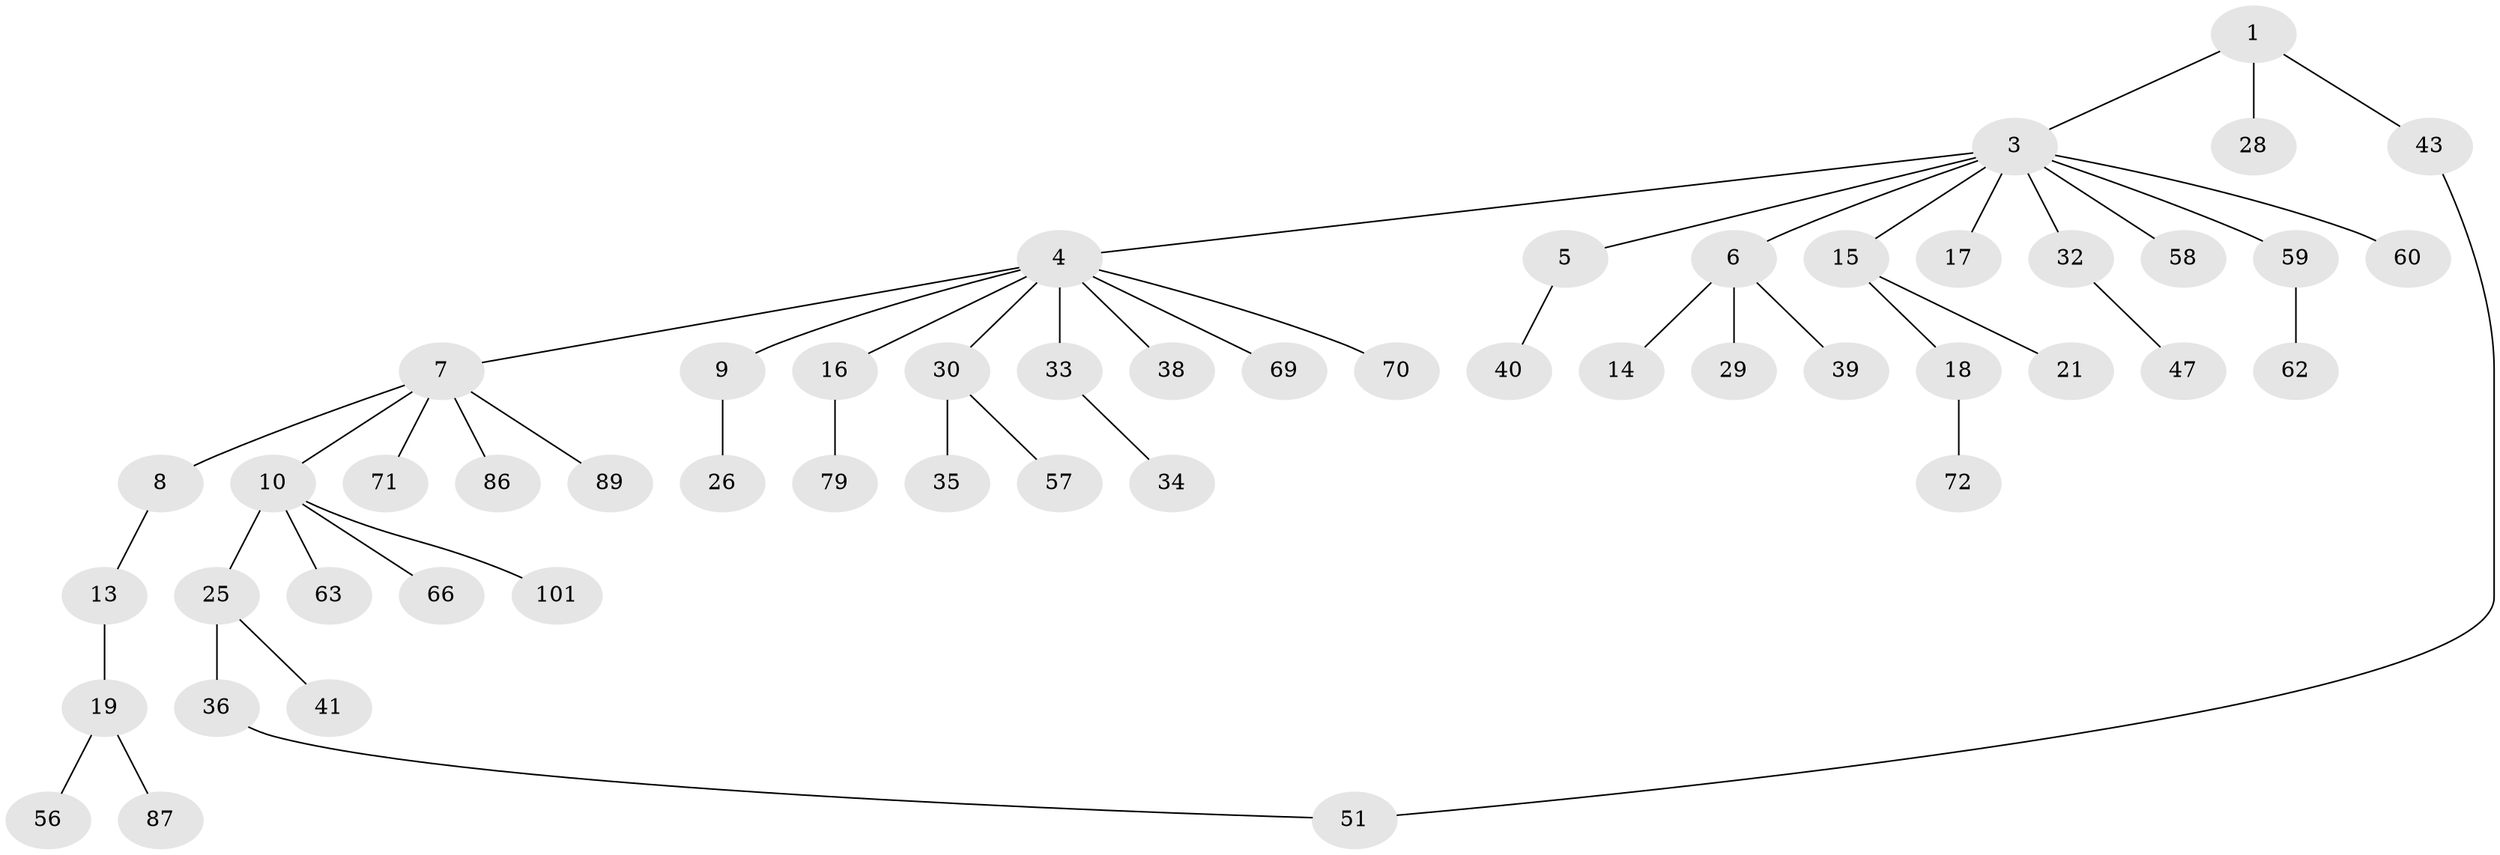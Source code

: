 // original degree distribution, {3: 0.1650485436893204, 7: 0.009708737864077669, 9: 0.009708737864077669, 5: 0.009708737864077669, 6: 0.009708737864077669, 2: 0.27184466019417475, 4: 0.05825242718446602, 1: 0.46601941747572817}
// Generated by graph-tools (version 1.1) at 2025/17/03/04/25 18:17:05]
// undirected, 51 vertices, 51 edges
graph export_dot {
graph [start="1"]
  node [color=gray90,style=filled];
  1 [super="+2+49"];
  3 [super="+11"];
  4 [super="+31"];
  5 [super="+27"];
  6 [super="+20"];
  7;
  8;
  9 [super="+95"];
  10 [super="+23"];
  13 [super="+46+65"];
  14 [super="+61"];
  15;
  16 [super="+22"];
  17;
  18;
  19 [super="+67+55"];
  21 [super="+91"];
  25;
  26 [super="+77"];
  28 [super="+48"];
  29;
  30;
  32 [super="+73"];
  33 [super="+42"];
  34;
  35;
  36 [super="+54"];
  38 [super="+68"];
  39 [super="+78"];
  40;
  41 [super="+53"];
  43 [super="+45+103+75"];
  47;
  51;
  56;
  57;
  58 [super="+88"];
  59;
  60 [super="+84"];
  62 [super="+80"];
  63;
  66 [super="+85"];
  69 [super="+83"];
  70;
  71;
  72 [super="+82"];
  79 [super="+94+97"];
  86;
  87 [super="+99"];
  89;
  101;
  1 -- 3;
  1 -- 43;
  1 -- 28;
  3 -- 4;
  3 -- 5;
  3 -- 6;
  3 -- 32;
  3 -- 60;
  3 -- 17;
  3 -- 58;
  3 -- 59;
  3 -- 15;
  4 -- 7;
  4 -- 9;
  4 -- 16;
  4 -- 30;
  4 -- 38;
  4 -- 69;
  4 -- 70;
  4 -- 33;
  5 -- 40;
  6 -- 14;
  6 -- 29;
  6 -- 39;
  7 -- 8;
  7 -- 10;
  7 -- 71;
  7 -- 86;
  7 -- 89;
  8 -- 13;
  9 -- 26;
  10 -- 66;
  10 -- 101;
  10 -- 25;
  10 -- 63;
  13 -- 19;
  15 -- 18;
  15 -- 21;
  16 -- 79;
  18 -- 72;
  19 -- 56;
  19 -- 87;
  25 -- 36;
  25 -- 41;
  30 -- 35;
  30 -- 57;
  32 -- 47;
  33 -- 34;
  36 -- 51;
  43 -- 51;
  59 -- 62;
}
